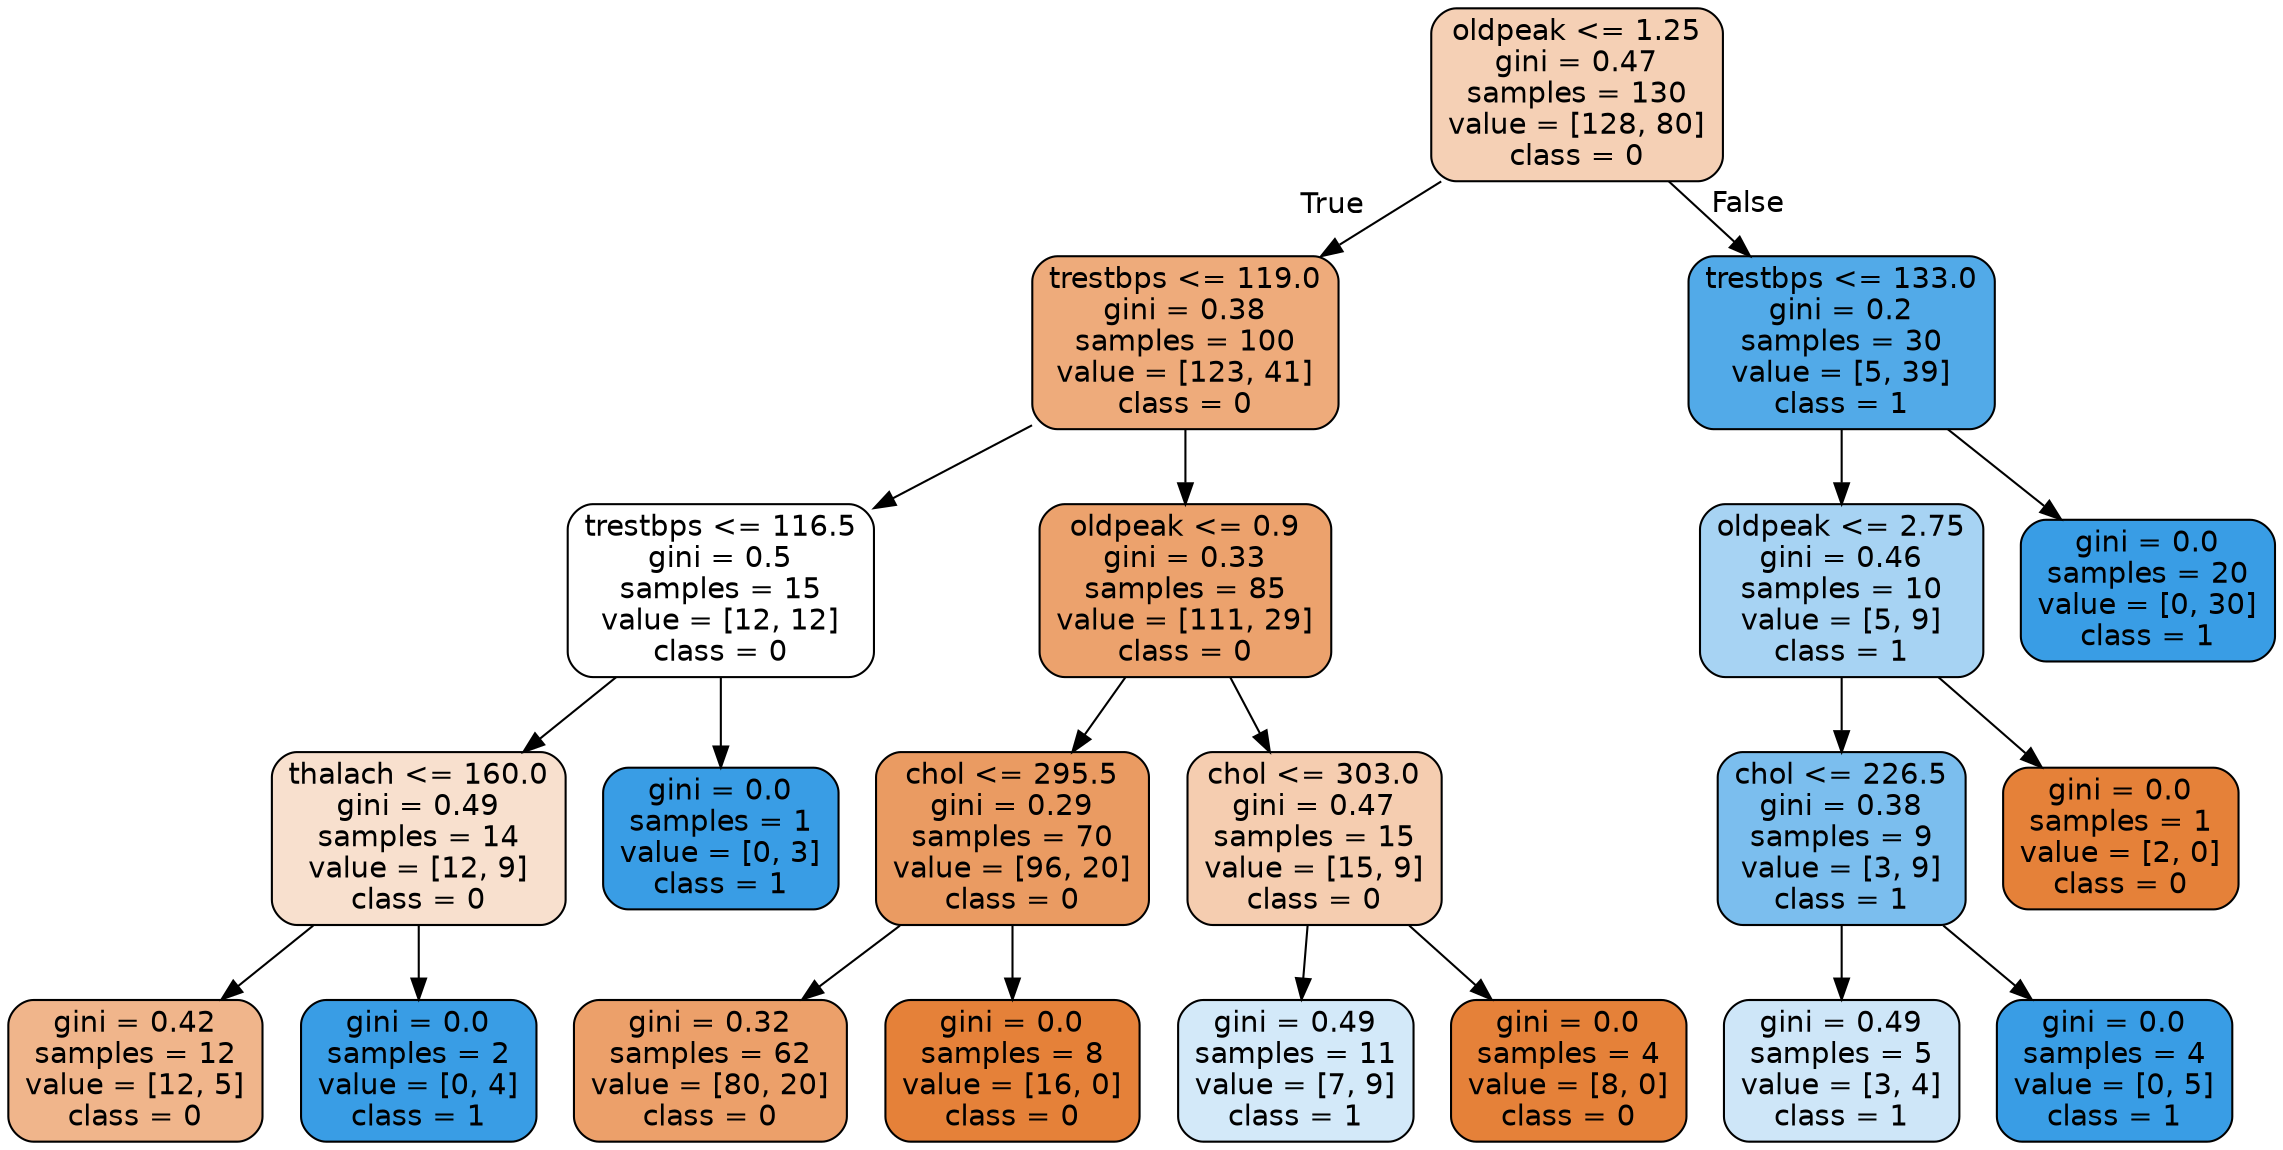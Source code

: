 digraph Tree {
node [shape=box, style="filled, rounded", color="black", fontname="helvetica"] ;
edge [fontname="helvetica"] ;
0 [label="oldpeak <= 1.25\ngini = 0.47\nsamples = 130\nvalue = [128, 80]\nclass = 0", fillcolor="#f5d0b5"] ;
1 [label="trestbps <= 119.0\ngini = 0.38\nsamples = 100\nvalue = [123, 41]\nclass = 0", fillcolor="#eeab7b"] ;
0 -> 1 [labeldistance=2.5, labelangle=45, headlabel="True"] ;
2 [label="trestbps <= 116.5\ngini = 0.5\nsamples = 15\nvalue = [12, 12]\nclass = 0", fillcolor="#ffffff"] ;
1 -> 2 ;
3 [label="thalach <= 160.0\ngini = 0.49\nsamples = 14\nvalue = [12, 9]\nclass = 0", fillcolor="#f8e0ce"] ;
2 -> 3 ;
4 [label="gini = 0.42\nsamples = 12\nvalue = [12, 5]\nclass = 0", fillcolor="#f0b58b"] ;
3 -> 4 ;
5 [label="gini = 0.0\nsamples = 2\nvalue = [0, 4]\nclass = 1", fillcolor="#399de5"] ;
3 -> 5 ;
6 [label="gini = 0.0\nsamples = 1\nvalue = [0, 3]\nclass = 1", fillcolor="#399de5"] ;
2 -> 6 ;
7 [label="oldpeak <= 0.9\ngini = 0.33\nsamples = 85\nvalue = [111, 29]\nclass = 0", fillcolor="#eca26d"] ;
1 -> 7 ;
8 [label="chol <= 295.5\ngini = 0.29\nsamples = 70\nvalue = [96, 20]\nclass = 0", fillcolor="#ea9b62"] ;
7 -> 8 ;
9 [label="gini = 0.32\nsamples = 62\nvalue = [80, 20]\nclass = 0", fillcolor="#eca06a"] ;
8 -> 9 ;
10 [label="gini = 0.0\nsamples = 8\nvalue = [16, 0]\nclass = 0", fillcolor="#e58139"] ;
8 -> 10 ;
11 [label="chol <= 303.0\ngini = 0.47\nsamples = 15\nvalue = [15, 9]\nclass = 0", fillcolor="#f5cdb0"] ;
7 -> 11 ;
12 [label="gini = 0.49\nsamples = 11\nvalue = [7, 9]\nclass = 1", fillcolor="#d3e9f9"] ;
11 -> 12 ;
13 [label="gini = 0.0\nsamples = 4\nvalue = [8, 0]\nclass = 0", fillcolor="#e58139"] ;
11 -> 13 ;
14 [label="trestbps <= 133.0\ngini = 0.2\nsamples = 30\nvalue = [5, 39]\nclass = 1", fillcolor="#52aae8"] ;
0 -> 14 [labeldistance=2.5, labelangle=-45, headlabel="False"] ;
15 [label="oldpeak <= 2.75\ngini = 0.46\nsamples = 10\nvalue = [5, 9]\nclass = 1", fillcolor="#a7d3f3"] ;
14 -> 15 ;
16 [label="chol <= 226.5\ngini = 0.38\nsamples = 9\nvalue = [3, 9]\nclass = 1", fillcolor="#7bbeee"] ;
15 -> 16 ;
17 [label="gini = 0.49\nsamples = 5\nvalue = [3, 4]\nclass = 1", fillcolor="#cee6f8"] ;
16 -> 17 ;
18 [label="gini = 0.0\nsamples = 4\nvalue = [0, 5]\nclass = 1", fillcolor="#399de5"] ;
16 -> 18 ;
19 [label="gini = 0.0\nsamples = 1\nvalue = [2, 0]\nclass = 0", fillcolor="#e58139"] ;
15 -> 19 ;
20 [label="gini = 0.0\nsamples = 20\nvalue = [0, 30]\nclass = 1", fillcolor="#399de5"] ;
14 -> 20 ;
}